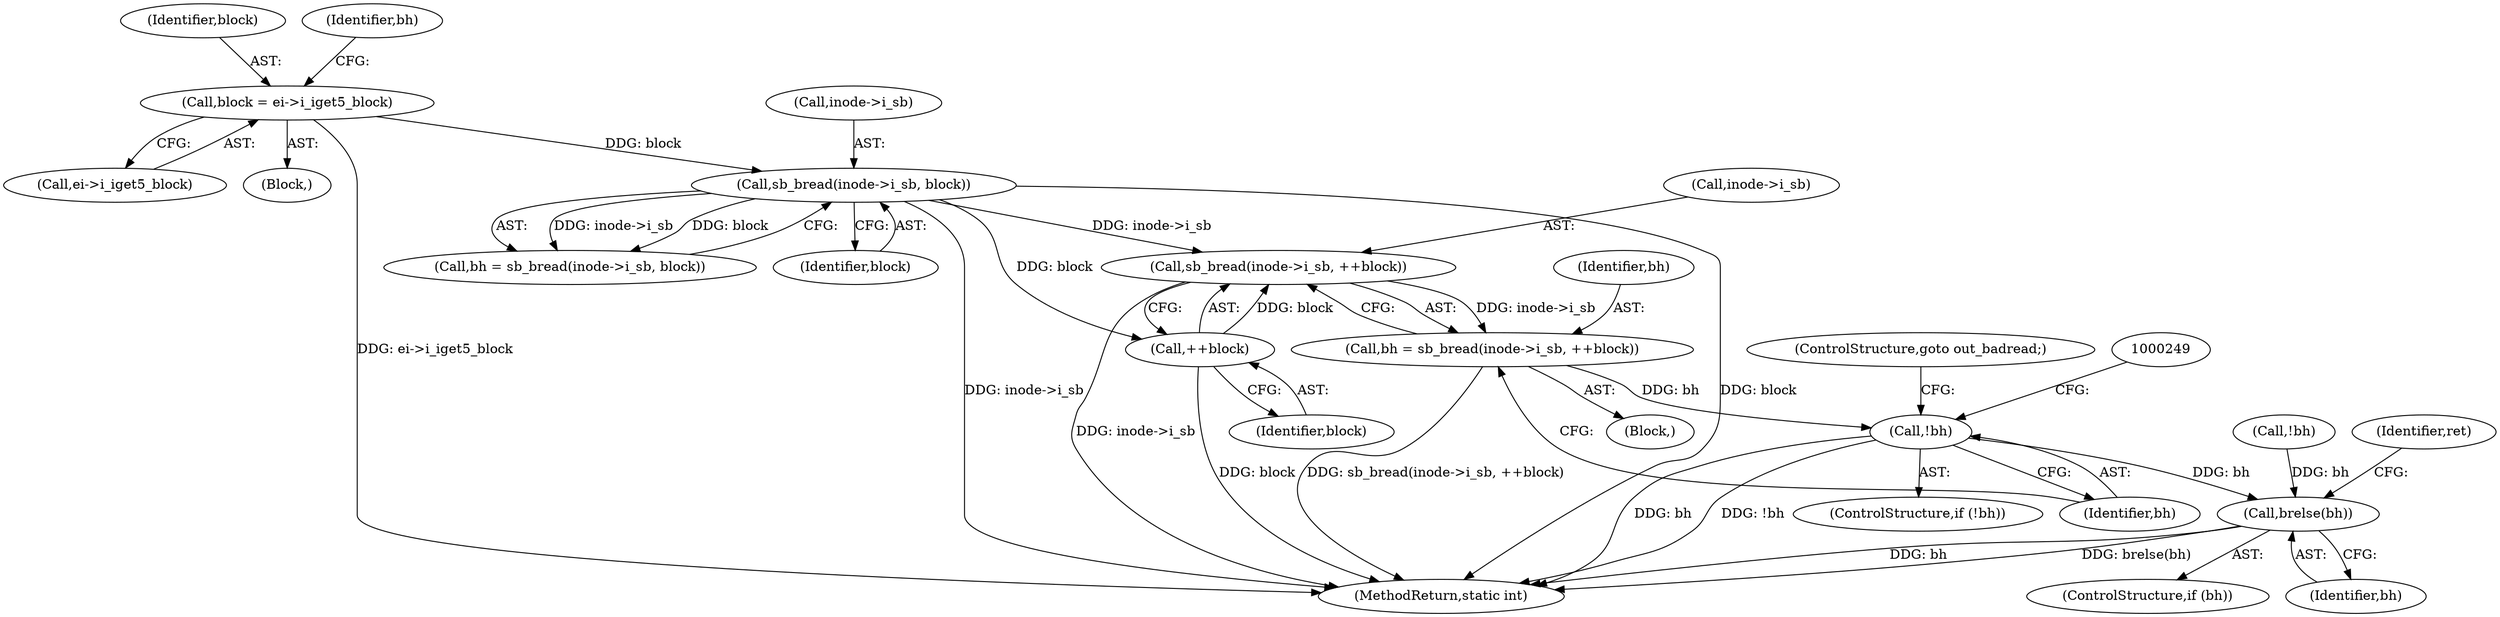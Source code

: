 digraph "0_linux_410dd3cf4c9b36f27ed4542ee18b1af5e68645a4_0@API" {
"1000236" [label="(Call,sb_bread(inode->i_sb, ++block))"];
"1000167" [label="(Call,sb_bread(inode->i_sb, block))"];
"1000160" [label="(Call,block = ei->i_iget5_block)"];
"1000240" [label="(Call,++block)"];
"1000234" [label="(Call,bh = sb_bread(inode->i_sb, ++block))"];
"1000243" [label="(Call,!bh)"];
"1000720" [label="(Call,brelse(bh))"];
"1000244" [label="(Identifier,bh)"];
"1000162" [label="(Call,ei->i_iget5_block)"];
"1000237" [label="(Call,inode->i_sb)"];
"1000168" [label="(Call,inode->i_sb)"];
"1000235" [label="(Identifier,bh)"];
"1000242" [label="(ControlStructure,if (!bh))"];
"1000115" [label="(Block,)"];
"1000173" [label="(Call,!bh)"];
"1000161" [label="(Identifier,block)"];
"1000160" [label="(Call,block = ei->i_iget5_block)"];
"1000240" [label="(Call,++block)"];
"1000165" [label="(Call,bh = sb_bread(inode->i_sb, block))"];
"1000202" [label="(Block,)"];
"1000718" [label="(ControlStructure,if (bh))"];
"1000720" [label="(Call,brelse(bh))"];
"1000721" [label="(Identifier,bh)"];
"1000241" [label="(Identifier,block)"];
"1000167" [label="(Call,sb_bread(inode->i_sb, block))"];
"1000236" [label="(Call,sb_bread(inode->i_sb, ++block))"];
"1000234" [label="(Call,bh = sb_bread(inode->i_sb, ++block))"];
"1000171" [label="(Identifier,block)"];
"1000727" [label="(MethodReturn,static int)"];
"1000166" [label="(Identifier,bh)"];
"1000245" [label="(ControlStructure,goto out_badread;)"];
"1000243" [label="(Call,!bh)"];
"1000723" [label="(Identifier,ret)"];
"1000236" -> "1000234"  [label="AST: "];
"1000236" -> "1000240"  [label="CFG: "];
"1000237" -> "1000236"  [label="AST: "];
"1000240" -> "1000236"  [label="AST: "];
"1000234" -> "1000236"  [label="CFG: "];
"1000236" -> "1000727"  [label="DDG: inode->i_sb"];
"1000236" -> "1000234"  [label="DDG: inode->i_sb"];
"1000167" -> "1000236"  [label="DDG: inode->i_sb"];
"1000240" -> "1000236"  [label="DDG: block"];
"1000167" -> "1000165"  [label="AST: "];
"1000167" -> "1000171"  [label="CFG: "];
"1000168" -> "1000167"  [label="AST: "];
"1000171" -> "1000167"  [label="AST: "];
"1000165" -> "1000167"  [label="CFG: "];
"1000167" -> "1000727"  [label="DDG: inode->i_sb"];
"1000167" -> "1000727"  [label="DDG: block"];
"1000167" -> "1000165"  [label="DDG: inode->i_sb"];
"1000167" -> "1000165"  [label="DDG: block"];
"1000160" -> "1000167"  [label="DDG: block"];
"1000167" -> "1000240"  [label="DDG: block"];
"1000160" -> "1000115"  [label="AST: "];
"1000160" -> "1000162"  [label="CFG: "];
"1000161" -> "1000160"  [label="AST: "];
"1000162" -> "1000160"  [label="AST: "];
"1000166" -> "1000160"  [label="CFG: "];
"1000160" -> "1000727"  [label="DDG: ei->i_iget5_block"];
"1000240" -> "1000241"  [label="CFG: "];
"1000241" -> "1000240"  [label="AST: "];
"1000240" -> "1000727"  [label="DDG: block"];
"1000234" -> "1000202"  [label="AST: "];
"1000235" -> "1000234"  [label="AST: "];
"1000244" -> "1000234"  [label="CFG: "];
"1000234" -> "1000727"  [label="DDG: sb_bread(inode->i_sb, ++block)"];
"1000234" -> "1000243"  [label="DDG: bh"];
"1000243" -> "1000242"  [label="AST: "];
"1000243" -> "1000244"  [label="CFG: "];
"1000244" -> "1000243"  [label="AST: "];
"1000245" -> "1000243"  [label="CFG: "];
"1000249" -> "1000243"  [label="CFG: "];
"1000243" -> "1000727"  [label="DDG: bh"];
"1000243" -> "1000727"  [label="DDG: !bh"];
"1000243" -> "1000720"  [label="DDG: bh"];
"1000720" -> "1000718"  [label="AST: "];
"1000720" -> "1000721"  [label="CFG: "];
"1000721" -> "1000720"  [label="AST: "];
"1000723" -> "1000720"  [label="CFG: "];
"1000720" -> "1000727"  [label="DDG: bh"];
"1000720" -> "1000727"  [label="DDG: brelse(bh)"];
"1000173" -> "1000720"  [label="DDG: bh"];
}
